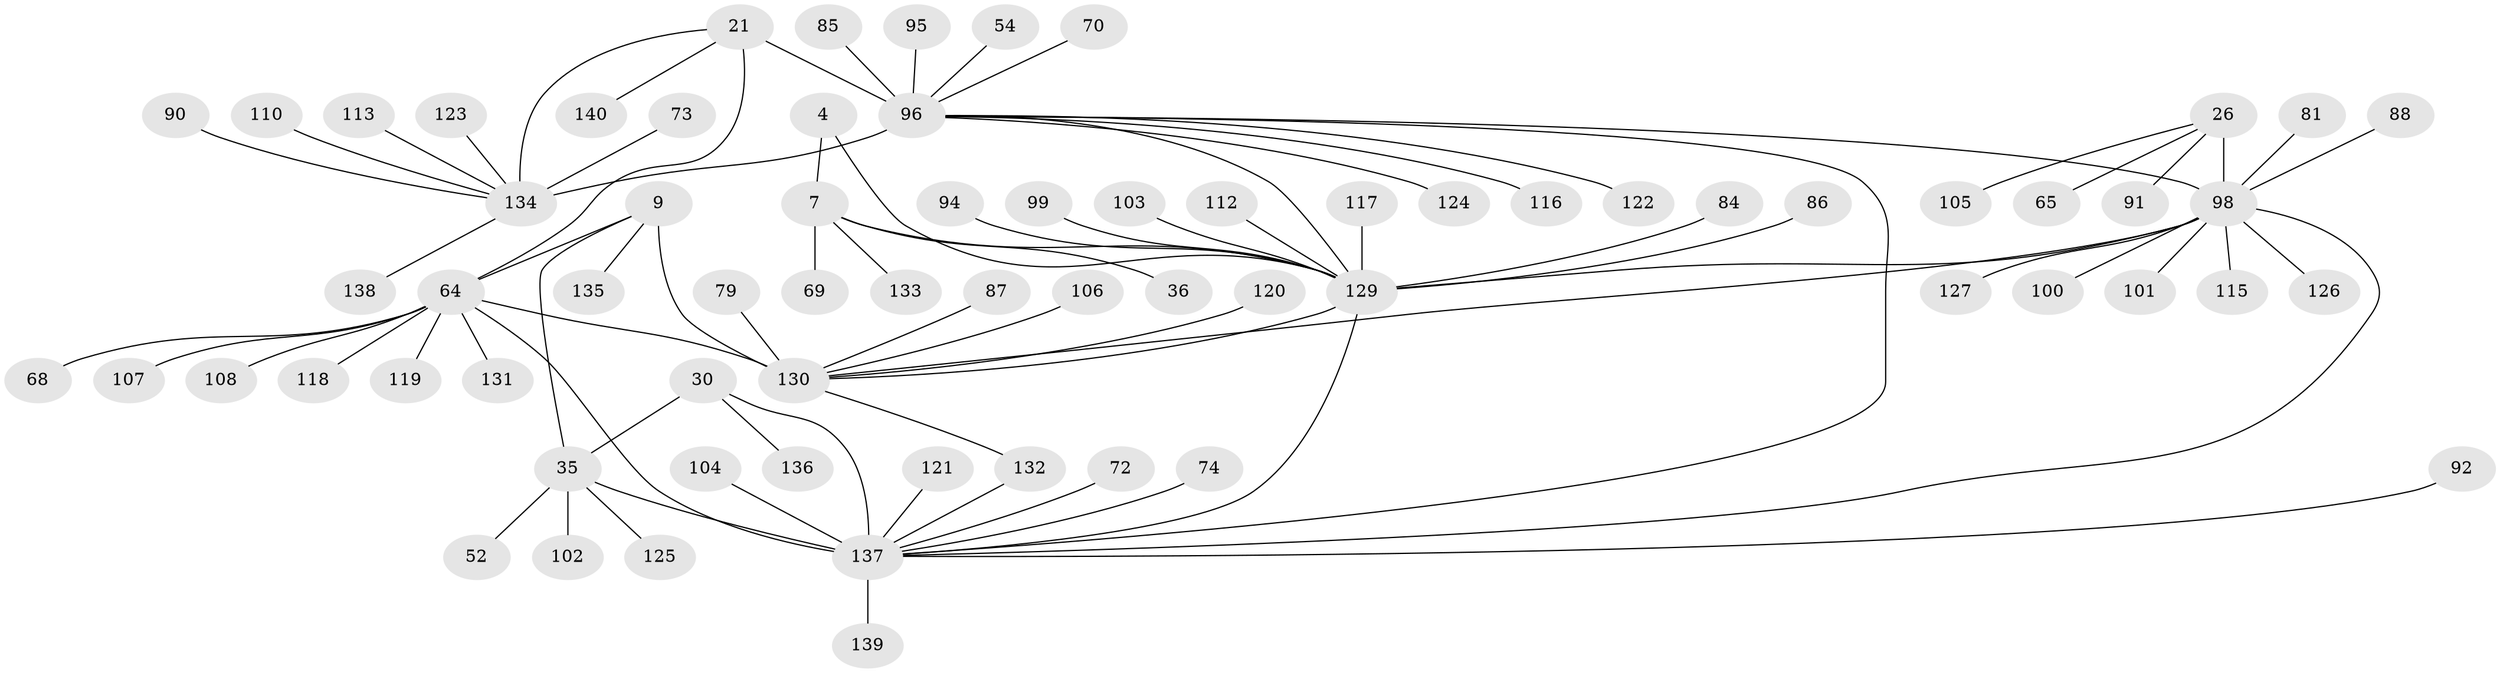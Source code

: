 // original degree distribution, {6: 0.02857142857142857, 11: 0.05, 17: 0.007142857142857143, 7: 0.03571428571428571, 8: 0.04285714285714286, 10: 0.05, 9: 0.014285714285714285, 14: 0.007142857142857143, 13: 0.007142857142857143, 12: 0.007142857142857143, 1: 0.6285714285714286, 2: 0.08571428571428572, 3: 0.02857142857142857, 4: 0.007142857142857143}
// Generated by graph-tools (version 1.1) at 2025/56/03/09/25 04:56:07]
// undirected, 70 vertices, 81 edges
graph export_dot {
graph [start="1"]
  node [color=gray90,style=filled];
  4 [super="+1"];
  7 [super="+6"];
  9 [super="+8"];
  21 [super="+16"];
  26 [super="+25"];
  30 [super="+29"];
  35 [super="+34"];
  36;
  52;
  54;
  64 [super="+14+41"];
  65;
  68;
  69;
  70;
  72;
  73;
  74;
  79;
  81;
  84;
  85;
  86;
  87;
  88 [super="+78"];
  90;
  91;
  92;
  94;
  95;
  96 [super="+20"];
  98 [super="+93+42+48+49+51+58+62+66+67+71+76+77"];
  99;
  100;
  101;
  102;
  103;
  104;
  105 [super="+37"];
  106;
  107;
  108;
  110;
  112;
  113 [super="+63"];
  115;
  116 [super="+109"];
  117;
  118;
  119;
  120;
  121;
  122;
  123;
  124;
  125;
  126;
  127;
  129 [super="+83+111+44+46+56+61+80+82"];
  130 [super="+12+59"];
  131 [super="+97"];
  132 [super="+75"];
  133;
  134 [super="+128+19"];
  135;
  136;
  137 [super="+57+33+40+47+50"];
  138 [super="+114"];
  139;
  140;
  4 -- 7 [weight=4];
  4 -- 129 [weight=6];
  7 -- 69;
  7 -- 133;
  7 -- 36;
  7 -- 129 [weight=6];
  9 -- 35;
  9 -- 135;
  9 -- 130 [weight=4];
  9 -- 64 [weight=6];
  21 -- 140;
  21 -- 64;
  21 -- 134 [weight=4];
  21 -- 96 [weight=6];
  26 -- 65;
  26 -- 91;
  26 -- 105;
  26 -- 98 [weight=10];
  30 -- 35 [weight=4];
  30 -- 136;
  30 -- 137 [weight=6];
  35 -- 102;
  35 -- 52;
  35 -- 125;
  35 -- 137 [weight=6];
  54 -- 96;
  64 -- 130 [weight=6];
  64 -- 131;
  64 -- 68;
  64 -- 137;
  64 -- 107;
  64 -- 108;
  64 -- 118;
  64 -- 119;
  70 -- 96;
  72 -- 137;
  73 -- 134;
  74 -- 137;
  79 -- 130;
  81 -- 98;
  84 -- 129;
  85 -- 96;
  86 -- 129;
  87 -- 130;
  88 -- 98;
  90 -- 134;
  92 -- 137;
  94 -- 129;
  95 -- 96;
  96 -- 129;
  96 -- 98 [weight=2];
  96 -- 134 [weight=6];
  96 -- 137 [weight=2];
  96 -- 116;
  96 -- 122;
  96 -- 124;
  98 -- 129 [weight=2];
  98 -- 137 [weight=2];
  98 -- 126;
  98 -- 100;
  98 -- 101;
  98 -- 115;
  98 -- 127;
  98 -- 130;
  99 -- 129;
  103 -- 129;
  104 -- 137;
  106 -- 130;
  110 -- 134;
  112 -- 129;
  113 -- 134;
  117 -- 129;
  120 -- 130;
  121 -- 137;
  123 -- 134;
  129 -- 137;
  129 -- 130 [weight=2];
  130 -- 132;
  132 -- 137;
  134 -- 138;
  137 -- 139;
}
